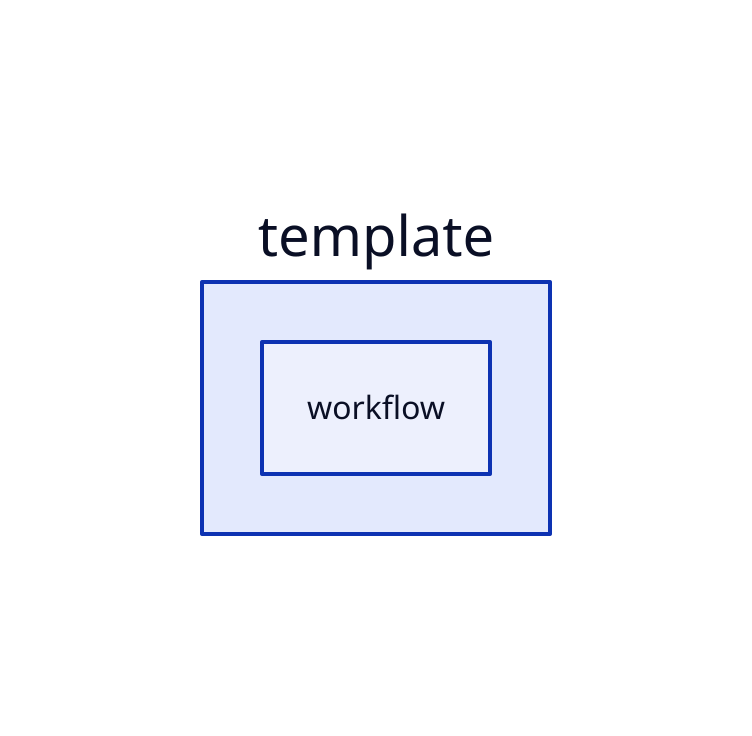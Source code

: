 article* : {
    shape: package
    style: {
        fill: lightblue
    }
}

template.workflow -> article*.workflow : copy {
    style: {
        stroke: red
        stroke-width: 2
        font-size: 30
        font-color: red
    }
}

template -> article* : clone {
    style: {
        stroke: orange
        stroke-width: 2
        font-size: 30
        font-color: orange
    }
}